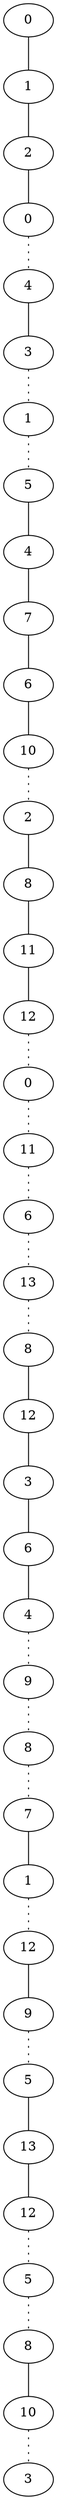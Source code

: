 graph {
a0 -- a1;
a1 -- a2;
a2 -- a3;
a3 -- a4 [style=dotted];
a4 -- a5;
a5 -- a6 [style=dotted];
a6 -- a7 [style=dotted];
a7 -- a8;
a8 -- a9;
a9 -- a10;
a10 -- a11;
a11 -- a12 [style=dotted];
a12 -- a13;
a13 -- a14;
a14 -- a15;
a15 -- a16 [style=dotted];
a16 -- a17 [style=dotted];
a17 -- a18 [style=dotted];
a18 -- a19 [style=dotted];
a19 -- a20 [style=dotted];
a20 -- a21;
a21 -- a22;
a22 -- a23;
a23 -- a24;
a24 -- a25 [style=dotted];
a25 -- a26 [style=dotted];
a26 -- a27 [style=dotted];
a27 -- a28;
a28 -- a29 [style=dotted];
a29 -- a30;
a30 -- a31 [style=dotted];
a31 -- a32;
a32 -- a33;
a33 -- a34 [style=dotted];
a34 -- a35 [style=dotted];
a35 -- a36;
a36 -- a37 [style=dotted];
a0[label=0];
a1[label=1];
a2[label=2];
a3[label=0];
a4[label=4];
a5[label=3];
a6[label=1];
a7[label=5];
a8[label=4];
a9[label=7];
a10[label=6];
a11[label=10];
a12[label=2];
a13[label=8];
a14[label=11];
a15[label=12];
a16[label=0];
a17[label=11];
a18[label=6];
a19[label=13];
a20[label=8];
a21[label=12];
a22[label=3];
a23[label=6];
a24[label=4];
a25[label=9];
a26[label=8];
a27[label=7];
a28[label=1];
a29[label=12];
a30[label=9];
a31[label=5];
a32[label=13];
a33[label=12];
a34[label=5];
a35[label=8];
a36[label=10];
a37[label=3];
}
